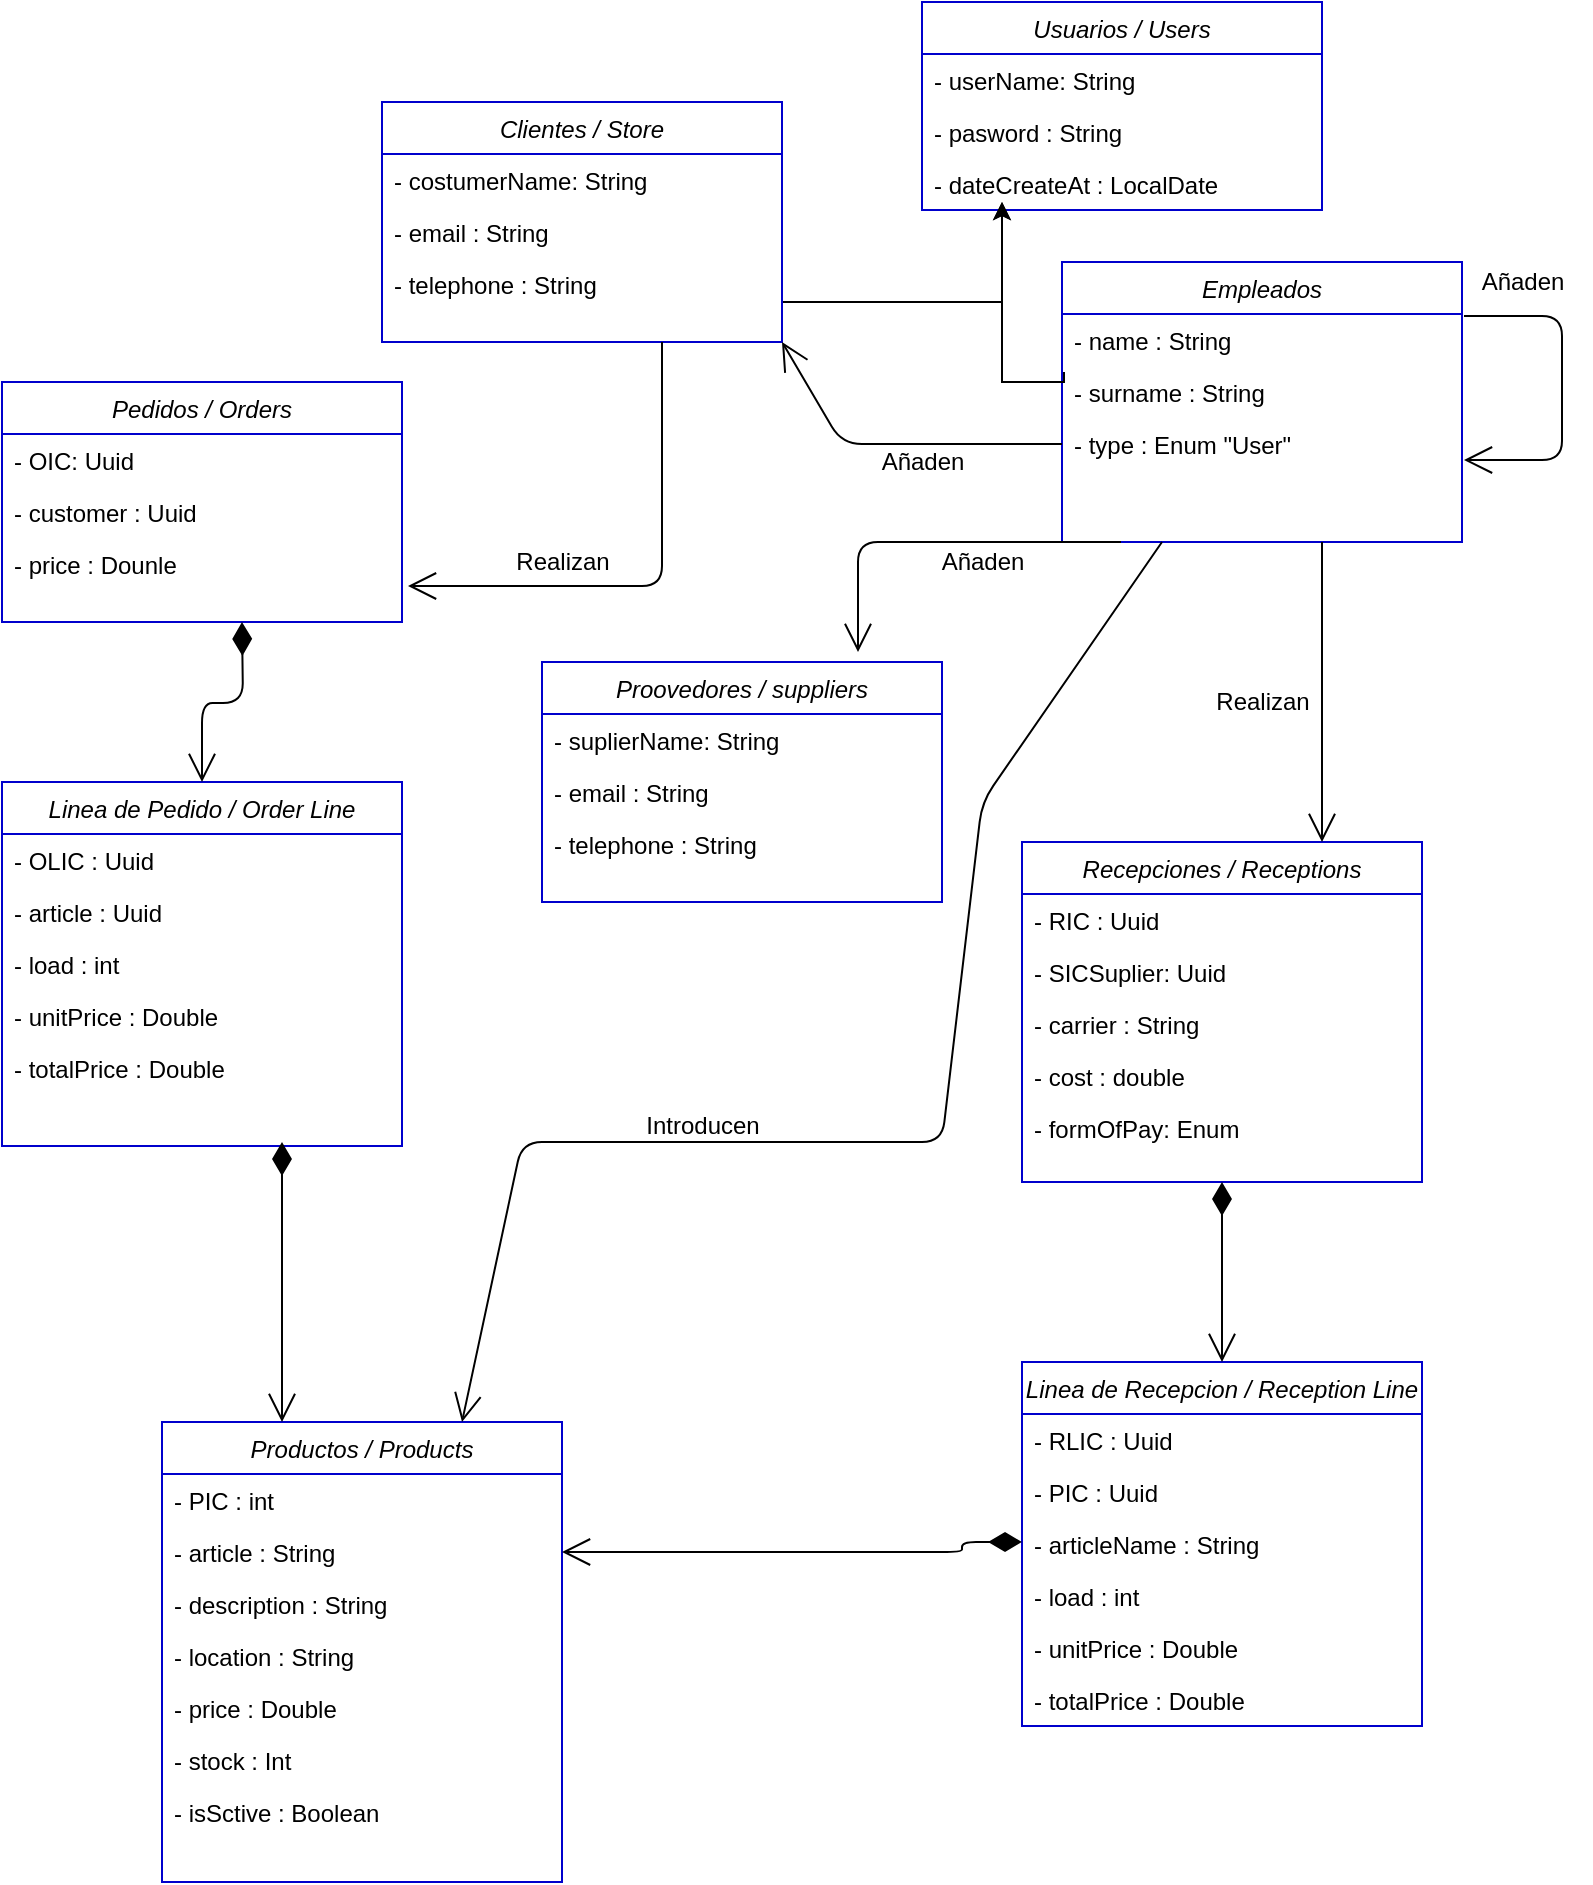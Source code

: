 <mxfile version="15.2.7" type="device"><diagram id="C5RBs43oDa-KdzZeNtuy" name="Page-1"><mxGraphModel dx="1919" dy="494" grid="1" gridSize="10" guides="1" tooltips="1" connect="1" arrows="1" fold="1" page="1" pageScale="1" pageWidth="827" pageHeight="1169" math="0" shadow="0"><root><mxCell id="WIyWlLk6GJQsqaUBKTNV-0"/><mxCell id="WIyWlLk6GJQsqaUBKTNV-1" parent="WIyWlLk6GJQsqaUBKTNV-0"/><mxCell id="xP6IEk8G_7_wYVqHRWd4-0" value="Pedidos / Orders" style="swimlane;fontStyle=2;align=center;verticalAlign=top;childLayout=stackLayout;horizontal=1;startSize=26;horizontalStack=0;resizeParent=1;resizeLast=0;collapsible=1;marginBottom=0;rounded=0;shadow=0;strokeWidth=1;fillColor=#FFFFFF;strokeColor=#0000CC;" parent="WIyWlLk6GJQsqaUBKTNV-1" vertex="1"><mxGeometry x="-800" y="220" width="200" height="120" as="geometry"><mxRectangle x="-200" y="50" width="160" height="26" as="alternateBounds"/></mxGeometry></mxCell><mxCell id="xP6IEk8G_7_wYVqHRWd4-20" value="- OIC: Uuid&#10;" style="text;align=left;verticalAlign=top;spacingLeft=4;spacingRight=4;overflow=hidden;rotatable=0;points=[[0,0.5],[1,0.5]];portConstraint=eastwest;rounded=0;shadow=0;html=0;" parent="xP6IEk8G_7_wYVqHRWd4-0" vertex="1"><mxGeometry y="26" width="200" height="26" as="geometry"/></mxCell><mxCell id="xP6IEk8G_7_wYVqHRWd4-1" value="- customer : Uuid" style="text;align=left;verticalAlign=top;spacingLeft=4;spacingRight=4;overflow=hidden;rotatable=0;points=[[0,0.5],[1,0.5]];portConstraint=eastwest;" parent="xP6IEk8G_7_wYVqHRWd4-0" vertex="1"><mxGeometry y="52" width="200" height="26" as="geometry"/></mxCell><mxCell id="xP6IEk8G_7_wYVqHRWd4-2" value="- price : Dounle" style="text;align=left;verticalAlign=top;spacingLeft=4;spacingRight=4;overflow=hidden;rotatable=0;points=[[0,0.5],[1,0.5]];portConstraint=eastwest;rounded=0;shadow=0;html=0;" parent="xP6IEk8G_7_wYVqHRWd4-0" vertex="1"><mxGeometry y="78" width="200" height="26" as="geometry"/></mxCell><mxCell id="XiTa4pajt9Ke85h2i4oA-14" value="Productos / Products" style="swimlane;fontStyle=2;align=center;verticalAlign=top;childLayout=stackLayout;horizontal=1;startSize=26;horizontalStack=0;resizeParent=1;resizeLast=0;collapsible=1;marginBottom=0;rounded=0;shadow=0;strokeWidth=1;fillColor=#FFFFFF;strokeColor=#0000CC;" parent="WIyWlLk6GJQsqaUBKTNV-1" vertex="1"><mxGeometry x="-720" y="740" width="200" height="230" as="geometry"><mxRectangle x="-200" y="50" width="160" height="26" as="alternateBounds"/></mxGeometry></mxCell><mxCell id="XiTa4pajt9Ke85h2i4oA-15" value="- PIC : int" style="text;align=left;verticalAlign=top;spacingLeft=4;spacingRight=4;overflow=hidden;rotatable=0;points=[[0,0.5],[1,0.5]];portConstraint=eastwest;" parent="XiTa4pajt9Ke85h2i4oA-14" vertex="1"><mxGeometry y="26" width="200" height="26" as="geometry"/></mxCell><mxCell id="XiTa4pajt9Ke85h2i4oA-16" value="- article : String" style="text;align=left;verticalAlign=top;spacingLeft=4;spacingRight=4;overflow=hidden;rotatable=0;points=[[0,0.5],[1,0.5]];portConstraint=eastwest;rounded=0;shadow=0;html=0;" parent="XiTa4pajt9Ke85h2i4oA-14" vertex="1"><mxGeometry y="52" width="200" height="26" as="geometry"/></mxCell><mxCell id="XiTa4pajt9Ke85h2i4oA-17" value="- description : String" style="text;align=left;verticalAlign=top;spacingLeft=4;spacingRight=4;overflow=hidden;rotatable=0;points=[[0,0.5],[1,0.5]];portConstraint=eastwest;rounded=0;shadow=0;html=0;" parent="XiTa4pajt9Ke85h2i4oA-14" vertex="1"><mxGeometry y="78" width="200" height="26" as="geometry"/></mxCell><mxCell id="XiTa4pajt9Ke85h2i4oA-18" value="- location : String" style="text;align=left;verticalAlign=top;spacingLeft=4;spacingRight=4;overflow=hidden;rotatable=0;points=[[0,0.5],[1,0.5]];portConstraint=eastwest;rounded=0;shadow=0;html=0;" parent="XiTa4pajt9Ke85h2i4oA-14" vertex="1"><mxGeometry y="104" width="200" height="26" as="geometry"/></mxCell><mxCell id="XiTa4pajt9Ke85h2i4oA-19" value="- price : Double" style="text;align=left;verticalAlign=top;spacingLeft=4;spacingRight=4;overflow=hidden;rotatable=0;points=[[0,0.5],[1,0.5]];portConstraint=eastwest;rounded=0;shadow=0;html=0;" parent="XiTa4pajt9Ke85h2i4oA-14" vertex="1"><mxGeometry y="130" width="200" height="26" as="geometry"/></mxCell><mxCell id="XiTa4pajt9Ke85h2i4oA-20" value="- stock : Int" style="text;align=left;verticalAlign=top;spacingLeft=4;spacingRight=4;overflow=hidden;rotatable=0;points=[[0,0.5],[1,0.5]];portConstraint=eastwest;rounded=0;shadow=0;html=0;" parent="XiTa4pajt9Ke85h2i4oA-14" vertex="1"><mxGeometry y="156" width="200" height="26" as="geometry"/></mxCell><mxCell id="XiTa4pajt9Ke85h2i4oA-21" value="- isSctive : Boolean" style="text;align=left;verticalAlign=top;spacingLeft=4;spacingRight=4;overflow=hidden;rotatable=0;points=[[0,0.5],[1,0.5]];portConstraint=eastwest;rounded=0;shadow=0;html=0;" parent="XiTa4pajt9Ke85h2i4oA-14" vertex="1"><mxGeometry y="182" width="200" height="26" as="geometry"/></mxCell><mxCell id="XiTa4pajt9Ke85h2i4oA-27" value="Recepciones / Receptions" style="swimlane;fontStyle=2;align=center;verticalAlign=top;childLayout=stackLayout;horizontal=1;startSize=26;horizontalStack=0;resizeParent=1;resizeLast=0;collapsible=1;marginBottom=0;rounded=0;shadow=0;strokeWidth=1;fillColor=#FFFFFF;strokeColor=#0000CC;" parent="WIyWlLk6GJQsqaUBKTNV-1" vertex="1"><mxGeometry x="-290" y="450" width="200" height="170" as="geometry"><mxRectangle x="-200" y="50" width="160" height="26" as="alternateBounds"/></mxGeometry></mxCell><mxCell id="XiTa4pajt9Ke85h2i4oA-28" value="- RIC : Uuid" style="text;align=left;verticalAlign=top;spacingLeft=4;spacingRight=4;overflow=hidden;rotatable=0;points=[[0,0.5],[1,0.5]];portConstraint=eastwest;" parent="XiTa4pajt9Ke85h2i4oA-27" vertex="1"><mxGeometry y="26" width="200" height="26" as="geometry"/></mxCell><mxCell id="XiTa4pajt9Ke85h2i4oA-29" value="- SICSuplier: Uuid" style="text;align=left;verticalAlign=top;spacingLeft=4;spacingRight=4;overflow=hidden;rotatable=0;points=[[0,0.5],[1,0.5]];portConstraint=eastwest;rounded=0;shadow=0;html=0;" parent="XiTa4pajt9Ke85h2i4oA-27" vertex="1"><mxGeometry y="52" width="200" height="26" as="geometry"/></mxCell><mxCell id="XiTa4pajt9Ke85h2i4oA-30" value="- carrier : String" style="text;align=left;verticalAlign=top;spacingLeft=4;spacingRight=4;overflow=hidden;rotatable=0;points=[[0,0.5],[1,0.5]];portConstraint=eastwest;rounded=0;shadow=0;html=0;" parent="XiTa4pajt9Ke85h2i4oA-27" vertex="1"><mxGeometry y="78" width="200" height="26" as="geometry"/></mxCell><mxCell id="XiTa4pajt9Ke85h2i4oA-31" value="- cost : double" style="text;align=left;verticalAlign=top;spacingLeft=4;spacingRight=4;overflow=hidden;rotatable=0;points=[[0,0.5],[1,0.5]];portConstraint=eastwest;rounded=0;shadow=0;html=0;" parent="XiTa4pajt9Ke85h2i4oA-27" vertex="1"><mxGeometry y="104" width="200" height="26" as="geometry"/></mxCell><mxCell id="XiTa4pajt9Ke85h2i4oA-88" value="- formOfPay: Enum " style="text;align=left;verticalAlign=top;spacingLeft=4;spacingRight=4;overflow=hidden;rotatable=0;points=[[0,0.5],[1,0.5]];portConstraint=eastwest;rounded=0;shadow=0;html=0;" parent="XiTa4pajt9Ke85h2i4oA-27" vertex="1"><mxGeometry y="130" width="200" height="26" as="geometry"/></mxCell><mxCell id="XiTa4pajt9Ke85h2i4oA-65" value="Linea de Recepcion / Reception Line" style="swimlane;fontStyle=2;align=center;verticalAlign=top;childLayout=stackLayout;horizontal=1;startSize=26;horizontalStack=0;resizeParent=1;resizeLast=0;collapsible=1;marginBottom=0;rounded=0;shadow=0;strokeWidth=1;fillColor=#FFFFFF;strokeColor=#0000CC;" parent="WIyWlLk6GJQsqaUBKTNV-1" vertex="1"><mxGeometry x="-290" y="710" width="200" height="182" as="geometry"><mxRectangle x="-200" y="50" width="160" height="26" as="alternateBounds"/></mxGeometry></mxCell><mxCell id="XiTa4pajt9Ke85h2i4oA-66" value="- RLIC : Uuid" style="text;align=left;verticalAlign=top;spacingLeft=4;spacingRight=4;overflow=hidden;rotatable=0;points=[[0,0.5],[1,0.5]];portConstraint=eastwest;" parent="XiTa4pajt9Ke85h2i4oA-65" vertex="1"><mxGeometry y="26" width="200" height="26" as="geometry"/></mxCell><mxCell id="XiTa4pajt9Ke85h2i4oA-67" value="- PIC : Uuid " style="text;align=left;verticalAlign=top;spacingLeft=4;spacingRight=4;overflow=hidden;rotatable=0;points=[[0,0.5],[1,0.5]];portConstraint=eastwest;rounded=0;shadow=0;html=0;" parent="XiTa4pajt9Ke85h2i4oA-65" vertex="1"><mxGeometry y="52" width="200" height="26" as="geometry"/></mxCell><mxCell id="XiTa4pajt9Ke85h2i4oA-89" value="- articleName : String" style="text;align=left;verticalAlign=top;spacingLeft=4;spacingRight=4;overflow=hidden;rotatable=0;points=[[0,0.5],[1,0.5]];portConstraint=eastwest;rounded=0;shadow=0;html=0;" parent="XiTa4pajt9Ke85h2i4oA-65" vertex="1"><mxGeometry y="78" width="200" height="26" as="geometry"/></mxCell><mxCell id="XiTa4pajt9Ke85h2i4oA-68" value="- load : int" style="text;align=left;verticalAlign=top;spacingLeft=4;spacingRight=4;overflow=hidden;rotatable=0;points=[[0,0.5],[1,0.5]];portConstraint=eastwest;rounded=0;shadow=0;html=0;" parent="XiTa4pajt9Ke85h2i4oA-65" vertex="1"><mxGeometry y="104" width="200" height="26" as="geometry"/></mxCell><mxCell id="XiTa4pajt9Ke85h2i4oA-69" value="- unitPrice : Double" style="text;align=left;verticalAlign=top;spacingLeft=4;spacingRight=4;overflow=hidden;rotatable=0;points=[[0,0.5],[1,0.5]];portConstraint=eastwest;rounded=0;shadow=0;html=0;" parent="XiTa4pajt9Ke85h2i4oA-65" vertex="1"><mxGeometry y="130" width="200" height="26" as="geometry"/></mxCell><mxCell id="XiTa4pajt9Ke85h2i4oA-71" value="- totalPrice : Double" style="text;align=left;verticalAlign=top;spacingLeft=4;spacingRight=4;overflow=hidden;rotatable=0;points=[[0,0.5],[1,0.5]];portConstraint=eastwest;rounded=0;shadow=0;html=0;" parent="XiTa4pajt9Ke85h2i4oA-65" vertex="1"><mxGeometry y="156" width="200" height="22" as="geometry"/></mxCell><mxCell id="XiTa4pajt9Ke85h2i4oA-72" value="Linea de Pedido / Order Line" style="swimlane;fontStyle=2;align=center;verticalAlign=top;childLayout=stackLayout;horizontal=1;startSize=26;horizontalStack=0;resizeParent=1;resizeLast=0;collapsible=1;marginBottom=0;rounded=0;shadow=0;strokeWidth=1;fillColor=#FFFFFF;strokeColor=#0000CC;" parent="WIyWlLk6GJQsqaUBKTNV-1" vertex="1"><mxGeometry x="-800" y="420" width="200" height="182" as="geometry"><mxRectangle x="-200" y="50" width="160" height="26" as="alternateBounds"/></mxGeometry></mxCell><mxCell id="XiTa4pajt9Ke85h2i4oA-73" value="- OLIC : Uuid" style="text;align=left;verticalAlign=top;spacingLeft=4;spacingRight=4;overflow=hidden;rotatable=0;points=[[0,0.5],[1,0.5]];portConstraint=eastwest;" parent="XiTa4pajt9Ke85h2i4oA-72" vertex="1"><mxGeometry y="26" width="200" height="26" as="geometry"/></mxCell><mxCell id="XiTa4pajt9Ke85h2i4oA-74" value="- article : Uuid " style="text;align=left;verticalAlign=top;spacingLeft=4;spacingRight=4;overflow=hidden;rotatable=0;points=[[0,0.5],[1,0.5]];portConstraint=eastwest;rounded=0;shadow=0;html=0;" parent="XiTa4pajt9Ke85h2i4oA-72" vertex="1"><mxGeometry y="52" width="200" height="26" as="geometry"/></mxCell><mxCell id="XiTa4pajt9Ke85h2i4oA-75" value="- load : int" style="text;align=left;verticalAlign=top;spacingLeft=4;spacingRight=4;overflow=hidden;rotatable=0;points=[[0,0.5],[1,0.5]];portConstraint=eastwest;rounded=0;shadow=0;html=0;" parent="XiTa4pajt9Ke85h2i4oA-72" vertex="1"><mxGeometry y="78" width="200" height="26" as="geometry"/></mxCell><mxCell id="XiTa4pajt9Ke85h2i4oA-76" value="- unitPrice : Double" style="text;align=left;verticalAlign=top;spacingLeft=4;spacingRight=4;overflow=hidden;rotatable=0;points=[[0,0.5],[1,0.5]];portConstraint=eastwest;rounded=0;shadow=0;html=0;" parent="XiTa4pajt9Ke85h2i4oA-72" vertex="1"><mxGeometry y="104" width="200" height="26" as="geometry"/></mxCell><mxCell id="XiTa4pajt9Ke85h2i4oA-77" value="- totalPrice : Double" style="text;align=left;verticalAlign=top;spacingLeft=4;spacingRight=4;overflow=hidden;rotatable=0;points=[[0,0.5],[1,0.5]];portConstraint=eastwest;rounded=0;shadow=0;html=0;" parent="XiTa4pajt9Ke85h2i4oA-72" vertex="1"><mxGeometry y="130" width="200" height="26" as="geometry"/></mxCell><mxCell id="XiTa4pajt9Ke85h2i4oA-40" value="Empleados" style="swimlane;fontStyle=2;align=center;verticalAlign=top;childLayout=stackLayout;horizontal=1;startSize=26;horizontalStack=0;resizeParent=1;resizeLast=0;collapsible=1;marginBottom=0;rounded=0;shadow=0;strokeWidth=1;fillColor=#FFFFFF;strokeColor=#0000CC;" parent="WIyWlLk6GJQsqaUBKTNV-1" vertex="1"><mxGeometry x="-270" y="160" width="200" height="140" as="geometry"><mxRectangle x="-200" y="50" width="160" height="26" as="alternateBounds"/></mxGeometry></mxCell><mxCell id="XiTa4pajt9Ke85h2i4oA-43" value="- name : String" style="text;align=left;verticalAlign=top;spacingLeft=4;spacingRight=4;overflow=hidden;rotatable=0;points=[[0,0.5],[1,0.5]];portConstraint=eastwest;rounded=0;shadow=0;html=0;" parent="XiTa4pajt9Ke85h2i4oA-40" vertex="1"><mxGeometry y="26" width="200" height="26" as="geometry"/></mxCell><mxCell id="XiTa4pajt9Ke85h2i4oA-44" value="- surname : String" style="text;align=left;verticalAlign=top;spacingLeft=4;spacingRight=4;overflow=hidden;rotatable=0;points=[[0,0.5],[1,0.5]];portConstraint=eastwest;rounded=0;shadow=0;html=0;" parent="XiTa4pajt9Ke85h2i4oA-40" vertex="1"><mxGeometry y="52" width="200" height="26" as="geometry"/></mxCell><mxCell id="XiTa4pajt9Ke85h2i4oA-46" value="- type : Enum &quot;User&quot;" style="text;align=left;verticalAlign=top;spacingLeft=4;spacingRight=4;overflow=hidden;rotatable=0;points=[[0,0.5],[1,0.5]];portConstraint=eastwest;rounded=0;shadow=0;html=0;" parent="XiTa4pajt9Ke85h2i4oA-40" vertex="1"><mxGeometry y="78" width="200" height="26" as="geometry"/></mxCell><mxCell id="IvNMGAljxBdFOrnFGfKT-92" value="" style="endArrow=open;endFill=1;endSize=12;html=1;entryX=1.005;entryY=0.808;entryDx=0;entryDy=0;entryPerimeter=0;exitX=1.005;exitY=0.038;exitDx=0;exitDy=0;exitPerimeter=0;" parent="XiTa4pajt9Ke85h2i4oA-40" source="XiTa4pajt9Ke85h2i4oA-43" target="XiTa4pajt9Ke85h2i4oA-46" edge="1"><mxGeometry width="160" relative="1" as="geometry"><mxPoint x="29.5" y="150" as="sourcePoint"/><mxPoint x="-102" y="204.96" as="targetPoint"/><Array as="points"><mxPoint x="250" y="27"/><mxPoint x="250" y="50"/><mxPoint x="250" y="70"/><mxPoint x="250" y="99"/></Array></mxGeometry></mxCell><mxCell id="IvNMGAljxBdFOrnFGfKT-18" value="" style="endArrow=open;html=1;endSize=12;startArrow=diamondThin;startSize=14;startFill=1;edgeStyle=orthogonalEdgeStyle;align=left;verticalAlign=bottom;entryX=0.5;entryY=0;entryDx=0;entryDy=0;" parent="WIyWlLk6GJQsqaUBKTNV-1" target="XiTa4pajt9Ke85h2i4oA-72" edge="1"><mxGeometry x="-0.561" y="-14" relative="1" as="geometry"><mxPoint x="-680" y="340" as="sourcePoint"/><mxPoint x="-710" y="340" as="targetPoint"/><mxPoint as="offset"/></mxGeometry></mxCell><mxCell id="IvNMGAljxBdFOrnFGfKT-20" value="" style="endArrow=open;html=1;endSize=12;startArrow=diamondThin;startSize=14;startFill=1;edgeStyle=orthogonalEdgeStyle;align=left;verticalAlign=bottom;exitX=0.5;exitY=1;exitDx=0;exitDy=0;" parent="WIyWlLk6GJQsqaUBKTNV-1" source="XiTa4pajt9Ke85h2i4oA-27" edge="1"><mxGeometry x="0.111" y="170" relative="1" as="geometry"><mxPoint x="-490" y="560" as="sourcePoint"/><mxPoint x="-190" y="710" as="targetPoint"/><mxPoint as="offset"/></mxGeometry></mxCell><mxCell id="IvNMGAljxBdFOrnFGfKT-49" value="Usuarios / Users" style="swimlane;fontStyle=2;align=center;verticalAlign=top;childLayout=stackLayout;horizontal=1;startSize=26;horizontalStack=0;resizeParent=1;resizeLast=0;collapsible=1;marginBottom=0;rounded=0;shadow=0;strokeWidth=1;fillColor=#FFFFFF;strokeColor=#0000CC;" parent="WIyWlLk6GJQsqaUBKTNV-1" vertex="1"><mxGeometry x="-340" y="30" width="200" height="104" as="geometry"><mxRectangle x="-200" y="50" width="160" height="26" as="alternateBounds"/></mxGeometry></mxCell><mxCell id="IvNMGAljxBdFOrnFGfKT-50" value="- userName: String" style="text;align=left;verticalAlign=top;spacingLeft=4;spacingRight=4;overflow=hidden;rotatable=0;points=[[0,0.5],[1,0.5]];portConstraint=eastwest;" parent="IvNMGAljxBdFOrnFGfKT-49" vertex="1"><mxGeometry y="26" width="200" height="26" as="geometry"/></mxCell><mxCell id="IvNMGAljxBdFOrnFGfKT-51" value="- pasword : String" style="text;align=left;verticalAlign=top;spacingLeft=4;spacingRight=4;overflow=hidden;rotatable=0;points=[[0,0.5],[1,0.5]];portConstraint=eastwest;rounded=0;shadow=0;html=0;" parent="IvNMGAljxBdFOrnFGfKT-49" vertex="1"><mxGeometry y="52" width="200" height="26" as="geometry"/></mxCell><mxCell id="IvNMGAljxBdFOrnFGfKT-62" value="- dateCreateAt : LocalDate" style="text;align=left;verticalAlign=top;spacingLeft=4;spacingRight=4;overflow=hidden;rotatable=0;points=[[0,0.5],[1,0.5]];portConstraint=eastwest;rounded=0;shadow=0;html=0;" parent="IvNMGAljxBdFOrnFGfKT-49" vertex="1"><mxGeometry y="78" width="200" height="26" as="geometry"/></mxCell><mxCell id="IvNMGAljxBdFOrnFGfKT-68" style="edgeStyle=orthogonalEdgeStyle;rounded=0;orthogonalLoop=1;jettySize=auto;html=1;" parent="WIyWlLk6GJQsqaUBKTNV-1" source="IvNMGAljxBdFOrnFGfKT-57" edge="1"><mxGeometry relative="1" as="geometry"><mxPoint x="-300" y="130" as="targetPoint"/><Array as="points"><mxPoint x="-300" y="180"/></Array></mxGeometry></mxCell><mxCell id="IvNMGAljxBdFOrnFGfKT-57" value="Clientes / Store" style="swimlane;fontStyle=2;align=center;verticalAlign=top;childLayout=stackLayout;horizontal=1;startSize=26;horizontalStack=0;resizeParent=1;resizeLast=0;collapsible=1;marginBottom=0;rounded=0;shadow=0;strokeWidth=1;fillColor=#FFFFFF;strokeColor=#0000CC;" parent="WIyWlLk6GJQsqaUBKTNV-1" vertex="1"><mxGeometry x="-610" y="80" width="200" height="120" as="geometry"><mxRectangle x="-200" y="50" width="160" height="26" as="alternateBounds"/></mxGeometry></mxCell><mxCell id="IvNMGAljxBdFOrnFGfKT-58" value="- costumerName: String" style="text;align=left;verticalAlign=top;spacingLeft=4;spacingRight=4;overflow=hidden;rotatable=0;points=[[0,0.5],[1,0.5]];portConstraint=eastwest;" parent="IvNMGAljxBdFOrnFGfKT-57" vertex="1"><mxGeometry y="26" width="200" height="26" as="geometry"/></mxCell><mxCell id="IvNMGAljxBdFOrnFGfKT-61" value="- email : String" style="text;align=left;verticalAlign=top;spacingLeft=4;spacingRight=4;overflow=hidden;rotatable=0;points=[[0,0.5],[1,0.5]];portConstraint=eastwest;rounded=0;shadow=0;html=0;" parent="IvNMGAljxBdFOrnFGfKT-57" vertex="1"><mxGeometry y="52" width="200" height="26" as="geometry"/></mxCell><mxCell id="IvNMGAljxBdFOrnFGfKT-65" value="- telephone : String" style="text;align=left;verticalAlign=top;spacingLeft=4;spacingRight=4;overflow=hidden;rotatable=0;points=[[0,0.5],[1,0.5]];portConstraint=eastwest;rounded=0;shadow=0;html=0;" parent="IvNMGAljxBdFOrnFGfKT-57" vertex="1"><mxGeometry y="78" width="200" height="26" as="geometry"/></mxCell><mxCell id="IvNMGAljxBdFOrnFGfKT-69" style="edgeStyle=orthogonalEdgeStyle;rounded=0;orthogonalLoop=1;jettySize=auto;html=1;exitX=0.005;exitY=0.115;exitDx=0;exitDy=0;exitPerimeter=0;" parent="WIyWlLk6GJQsqaUBKTNV-1" source="XiTa4pajt9Ke85h2i4oA-44" edge="1"><mxGeometry relative="1" as="geometry"><mxPoint x="-300" y="130" as="targetPoint"/><Array as="points"><mxPoint x="-269" y="220"/><mxPoint x="-300" y="220"/></Array></mxGeometry></mxCell><mxCell id="IvNMGAljxBdFOrnFGfKT-71" value="" style="endArrow=open;html=1;endSize=12;startArrow=diamondThin;startSize=14;startFill=1;edgeStyle=orthogonalEdgeStyle;align=left;verticalAlign=bottom;" parent="WIyWlLk6GJQsqaUBKTNV-1" edge="1"><mxGeometry x="-0.561" y="-14" relative="1" as="geometry"><mxPoint x="-660" y="600" as="sourcePoint"/><mxPoint x="-660" y="740" as="targetPoint"/><mxPoint as="offset"/></mxGeometry></mxCell><mxCell id="IvNMGAljxBdFOrnFGfKT-73" value="" style="endArrow=open;html=1;endSize=12;startArrow=diamondThin;startSize=14;startFill=1;edgeStyle=orthogonalEdgeStyle;align=left;verticalAlign=bottom;entryX=1;entryY=0.5;entryDx=0;entryDy=0;" parent="WIyWlLk6GJQsqaUBKTNV-1" target="XiTa4pajt9Ke85h2i4oA-16" edge="1"><mxGeometry x="-0.561" y="-14" relative="1" as="geometry"><mxPoint x="-290" y="800" as="sourcePoint"/><mxPoint x="-380" y="840" as="targetPoint"/><mxPoint as="offset"/><Array as="points"><mxPoint x="-320" y="800"/><mxPoint x="-320" y="805"/></Array></mxGeometry></mxCell><mxCell id="IvNMGAljxBdFOrnFGfKT-79" value="" style="endArrow=open;endFill=1;endSize=12;html=1;entryX=0.75;entryY=0;entryDx=0;entryDy=0;" parent="WIyWlLk6GJQsqaUBKTNV-1" target="XiTa4pajt9Ke85h2i4oA-27" edge="1"><mxGeometry width="160" relative="1" as="geometry"><mxPoint x="-140" y="300" as="sourcePoint"/><mxPoint x="-140" y="390" as="targetPoint"/></mxGeometry></mxCell><mxCell id="IvNMGAljxBdFOrnFGfKT-80" value="" style="endArrow=open;endFill=1;endSize=12;html=1;entryX=1.015;entryY=0.923;entryDx=0;entryDy=0;entryPerimeter=0;" parent="WIyWlLk6GJQsqaUBKTNV-1" target="xP6IEk8G_7_wYVqHRWd4-2" edge="1"><mxGeometry width="160" relative="1" as="geometry"><mxPoint x="-470" y="200" as="sourcePoint"/><mxPoint x="-530" y="420" as="targetPoint"/><Array as="points"><mxPoint x="-470" y="322"/><mxPoint x="-510" y="322"/></Array></mxGeometry></mxCell><mxCell id="IvNMGAljxBdFOrnFGfKT-81" value="Realizan" style="text;html=1;align=center;verticalAlign=middle;resizable=0;points=[];autosize=1;strokeColor=none;fillColor=none;" parent="WIyWlLk6GJQsqaUBKTNV-1" vertex="1"><mxGeometry x="-200" y="370" width="60" height="20" as="geometry"/></mxCell><mxCell id="IvNMGAljxBdFOrnFGfKT-83" value="Realizan" style="text;html=1;align=center;verticalAlign=middle;resizable=0;points=[];autosize=1;strokeColor=none;fillColor=none;" parent="WIyWlLk6GJQsqaUBKTNV-1" vertex="1"><mxGeometry x="-550" y="300" width="60" height="20" as="geometry"/></mxCell><mxCell id="IvNMGAljxBdFOrnFGfKT-84" value="Proovedores / suppliers" style="swimlane;fontStyle=2;align=center;verticalAlign=top;childLayout=stackLayout;horizontal=1;startSize=26;horizontalStack=0;resizeParent=1;resizeLast=0;collapsible=1;marginBottom=0;rounded=0;shadow=0;strokeWidth=1;fillColor=#FFFFFF;strokeColor=#0000CC;" parent="WIyWlLk6GJQsqaUBKTNV-1" vertex="1"><mxGeometry x="-530" y="360" width="200" height="120" as="geometry"><mxRectangle x="-200" y="50" width="160" height="26" as="alternateBounds"/></mxGeometry></mxCell><mxCell id="IvNMGAljxBdFOrnFGfKT-85" value="- suplierName: String" style="text;align=left;verticalAlign=top;spacingLeft=4;spacingRight=4;overflow=hidden;rotatable=0;points=[[0,0.5],[1,0.5]];portConstraint=eastwest;" parent="IvNMGAljxBdFOrnFGfKT-84" vertex="1"><mxGeometry y="26" width="200" height="26" as="geometry"/></mxCell><mxCell id="IvNMGAljxBdFOrnFGfKT-86" value="- email : String" style="text;align=left;verticalAlign=top;spacingLeft=4;spacingRight=4;overflow=hidden;rotatable=0;points=[[0,0.5],[1,0.5]];portConstraint=eastwest;rounded=0;shadow=0;html=0;" parent="IvNMGAljxBdFOrnFGfKT-84" vertex="1"><mxGeometry y="52" width="200" height="26" as="geometry"/></mxCell><mxCell id="IvNMGAljxBdFOrnFGfKT-87" value="- telephone : String" style="text;align=left;verticalAlign=top;spacingLeft=4;spacingRight=4;overflow=hidden;rotatable=0;points=[[0,0.5],[1,0.5]];portConstraint=eastwest;rounded=0;shadow=0;html=0;" parent="IvNMGAljxBdFOrnFGfKT-84" vertex="1"><mxGeometry y="78" width="200" height="26" as="geometry"/></mxCell><mxCell id="IvNMGAljxBdFOrnFGfKT-88" value="" style="endArrow=open;endFill=1;endSize=12;html=1;entryX=0.79;entryY=-0.042;entryDx=0;entryDy=0;entryPerimeter=0;" parent="WIyWlLk6GJQsqaUBKTNV-1" target="IvNMGAljxBdFOrnFGfKT-84" edge="1"><mxGeometry width="160" relative="1" as="geometry"><mxPoint x="-240.5" y="300" as="sourcePoint"/><mxPoint x="-240.5" y="450" as="targetPoint"/><Array as="points"><mxPoint x="-372" y="300"/></Array></mxGeometry></mxCell><mxCell id="IvNMGAljxBdFOrnFGfKT-89" value="Añaden" style="text;html=1;align=center;verticalAlign=middle;resizable=0;points=[];autosize=1;strokeColor=none;fillColor=none;" parent="WIyWlLk6GJQsqaUBKTNV-1" vertex="1"><mxGeometry x="-340" y="300" width="60" height="20" as="geometry"/></mxCell><mxCell id="IvNMGAljxBdFOrnFGfKT-91" value="Añaden" style="text;html=1;align=center;verticalAlign=middle;resizable=0;points=[];autosize=1;strokeColor=none;fillColor=none;" parent="WIyWlLk6GJQsqaUBKTNV-1" vertex="1"><mxGeometry x="-70" y="160" width="60" height="20" as="geometry"/></mxCell><mxCell id="IvNMGAljxBdFOrnFGfKT-93" value="Añaden" style="text;html=1;align=center;verticalAlign=middle;resizable=0;points=[];autosize=1;strokeColor=none;fillColor=none;" parent="WIyWlLk6GJQsqaUBKTNV-1" vertex="1"><mxGeometry x="-370" y="250" width="60" height="20" as="geometry"/></mxCell><mxCell id="IvNMGAljxBdFOrnFGfKT-94" value="" style="endArrow=open;endFill=1;endSize=12;html=1;entryX=1;entryY=1;entryDx=0;entryDy=0;exitX=0;exitY=0.5;exitDx=0;exitDy=0;" parent="WIyWlLk6GJQsqaUBKTNV-1" source="XiTa4pajt9Ke85h2i4oA-46" target="IvNMGAljxBdFOrnFGfKT-57" edge="1"><mxGeometry width="160" relative="1" as="geometry"><mxPoint x="-130" y="310" as="sourcePoint"/><mxPoint x="-130" y="460" as="targetPoint"/><Array as="points"><mxPoint x="-380" y="251"/></Array></mxGeometry></mxCell><mxCell id="YtWl7Py5iKphv06uLDow-0" value="" style="endArrow=open;endFill=1;endSize=12;html=1;exitX=0.25;exitY=1;exitDx=0;exitDy=0;entryX=0.75;entryY=0;entryDx=0;entryDy=0;" edge="1" parent="WIyWlLk6GJQsqaUBKTNV-1" source="XiTa4pajt9Ke85h2i4oA-40" target="XiTa4pajt9Ke85h2i4oA-14"><mxGeometry width="160" relative="1" as="geometry"><mxPoint x="-59" y="196.988" as="sourcePoint"/><mxPoint x="-470" y="560" as="targetPoint"/><Array as="points"><mxPoint x="-310" y="430"/><mxPoint x="-330" y="600"/><mxPoint x="-540" y="600"/></Array></mxGeometry></mxCell><mxCell id="YtWl7Py5iKphv06uLDow-1" value="Introducen" style="text;html=1;align=center;verticalAlign=middle;resizable=0;points=[];autosize=1;strokeColor=none;fillColor=none;" vertex="1" parent="WIyWlLk6GJQsqaUBKTNV-1"><mxGeometry x="-485" y="582" width="70" height="20" as="geometry"/></mxCell></root></mxGraphModel></diagram></mxfile>